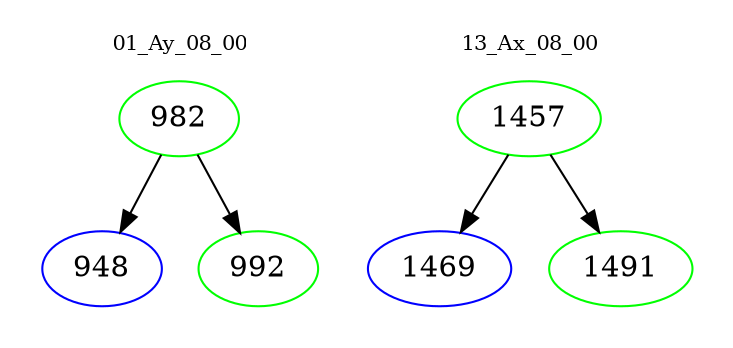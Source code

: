 digraph{
subgraph cluster_0 {
color = white
label = "01_Ay_08_00";
fontsize=10;
T0_982 [label="982", color="green"]
T0_982 -> T0_948 [color="black"]
T0_948 [label="948", color="blue"]
T0_982 -> T0_992 [color="black"]
T0_992 [label="992", color="green"]
}
subgraph cluster_1 {
color = white
label = "13_Ax_08_00";
fontsize=10;
T1_1457 [label="1457", color="green"]
T1_1457 -> T1_1469 [color="black"]
T1_1469 [label="1469", color="blue"]
T1_1457 -> T1_1491 [color="black"]
T1_1491 [label="1491", color="green"]
}
}
